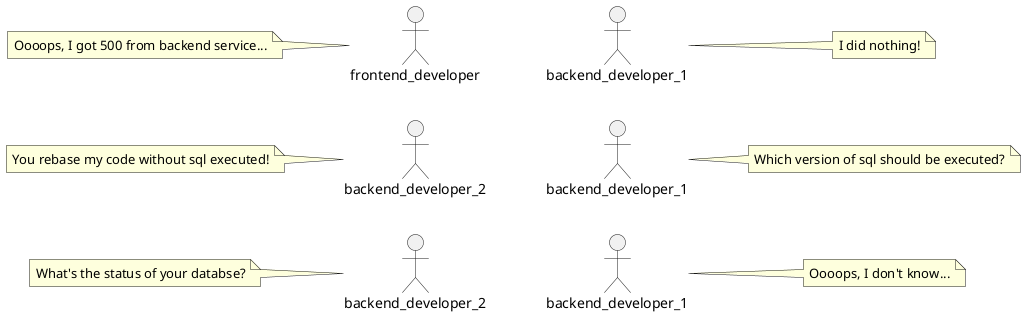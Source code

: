 @startuml

left to right direction
skinparam packageStyle rectangle

actor frontend_developer as front
actor backend_developer_1 as back_1
actor backend_developer_2 as back_2
actor backend_developer_1 as back_3
actor backend_developer_2 as back_4
actor backend_developer_1 as back_5

note left of front: Oooops, I got 500 from backend service...
note right of back_1: I did nothing!
note left of back_2: You rebase my code without sql executed!
note right of back_3: Which version of sql should be executed?
note left of back_4: What's the status of your databse?
note right of back_5: Oooops, I don't know...

front -[hidden]-> back_1
front -[hidden]> back_2
back_2 -[hidden]-> back_3
back_2 -[hidden]> back_4
back_4 -[hidden]-> back_5


@enduml